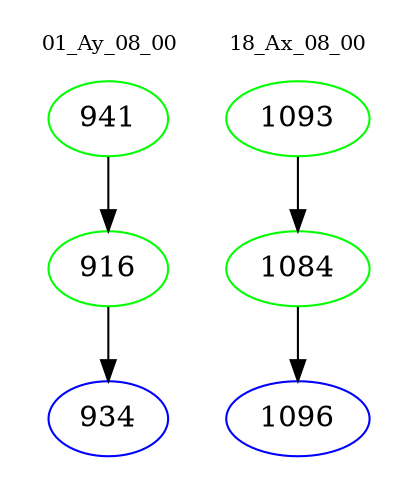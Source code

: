 digraph{
subgraph cluster_0 {
color = white
label = "01_Ay_08_00";
fontsize=10;
T0_941 [label="941", color="green"]
T0_941 -> T0_916 [color="black"]
T0_916 [label="916", color="green"]
T0_916 -> T0_934 [color="black"]
T0_934 [label="934", color="blue"]
}
subgraph cluster_1 {
color = white
label = "18_Ax_08_00";
fontsize=10;
T1_1093 [label="1093", color="green"]
T1_1093 -> T1_1084 [color="black"]
T1_1084 [label="1084", color="green"]
T1_1084 -> T1_1096 [color="black"]
T1_1096 [label="1096", color="blue"]
}
}
